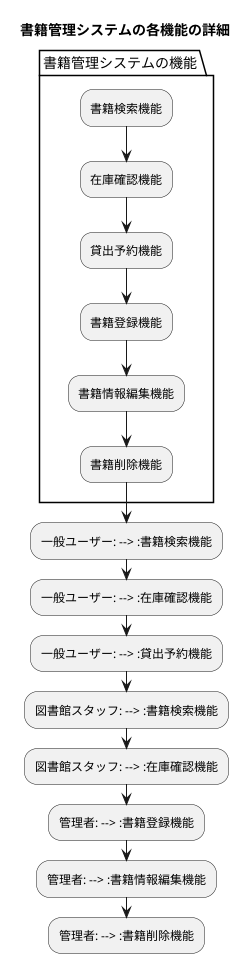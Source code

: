 @startuml
title 書籍管理システムの各機能の詳細

package "書籍管理システムの機能" {
    :書籍検索機能;
    :在庫確認機能;
    :貸出予約機能;
    :書籍登録機能;
    :書籍情報編集機能;
    :書籍削除機能;
}

:一般ユーザー: --> :書籍検索機能;
:一般ユーザー: --> :在庫確認機能;
:一般ユーザー: --> :貸出予約機能;

:図書館スタッフ: --> :書籍検索機能;
:図書館スタッフ: --> :在庫確認機能;

:管理者: --> :書籍登録機能;
:管理者: --> :書籍情報編集機能;
:管理者: --> :書籍削除機能;

@enduml
